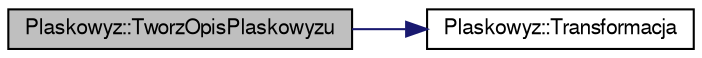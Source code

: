 digraph "Plaskowyz::TworzOpisPlaskowyzu"
{
 // LATEX_PDF_SIZE
  edge [fontname="FreeSans",fontsize="10",labelfontname="FreeSans",labelfontsize="10"];
  node [fontname="FreeSans",fontsize="10",shape=record];
  rankdir="LR";
  Node1 [label="Plaskowyz::TworzOpisPlaskowyzu",height=0.2,width=0.4,color="black", fillcolor="grey75", style="filled", fontcolor="black",tooltip="Metoda tworzaca opis gory z dluga grania."];
  Node1 -> Node2 [color="midnightblue",fontsize="10",style="solid",fontname="FreeSans"];
  Node2 [label="Plaskowyz::Transformacja",height=0.2,width=0.4,color="black", fillcolor="white", style="filled",URL="$a00151.html#a07850699dbf34c249b4d7240394e49fa",tooltip="Metody Transformujace i obslugujace wyswietlanie gory na scenie."];
}
